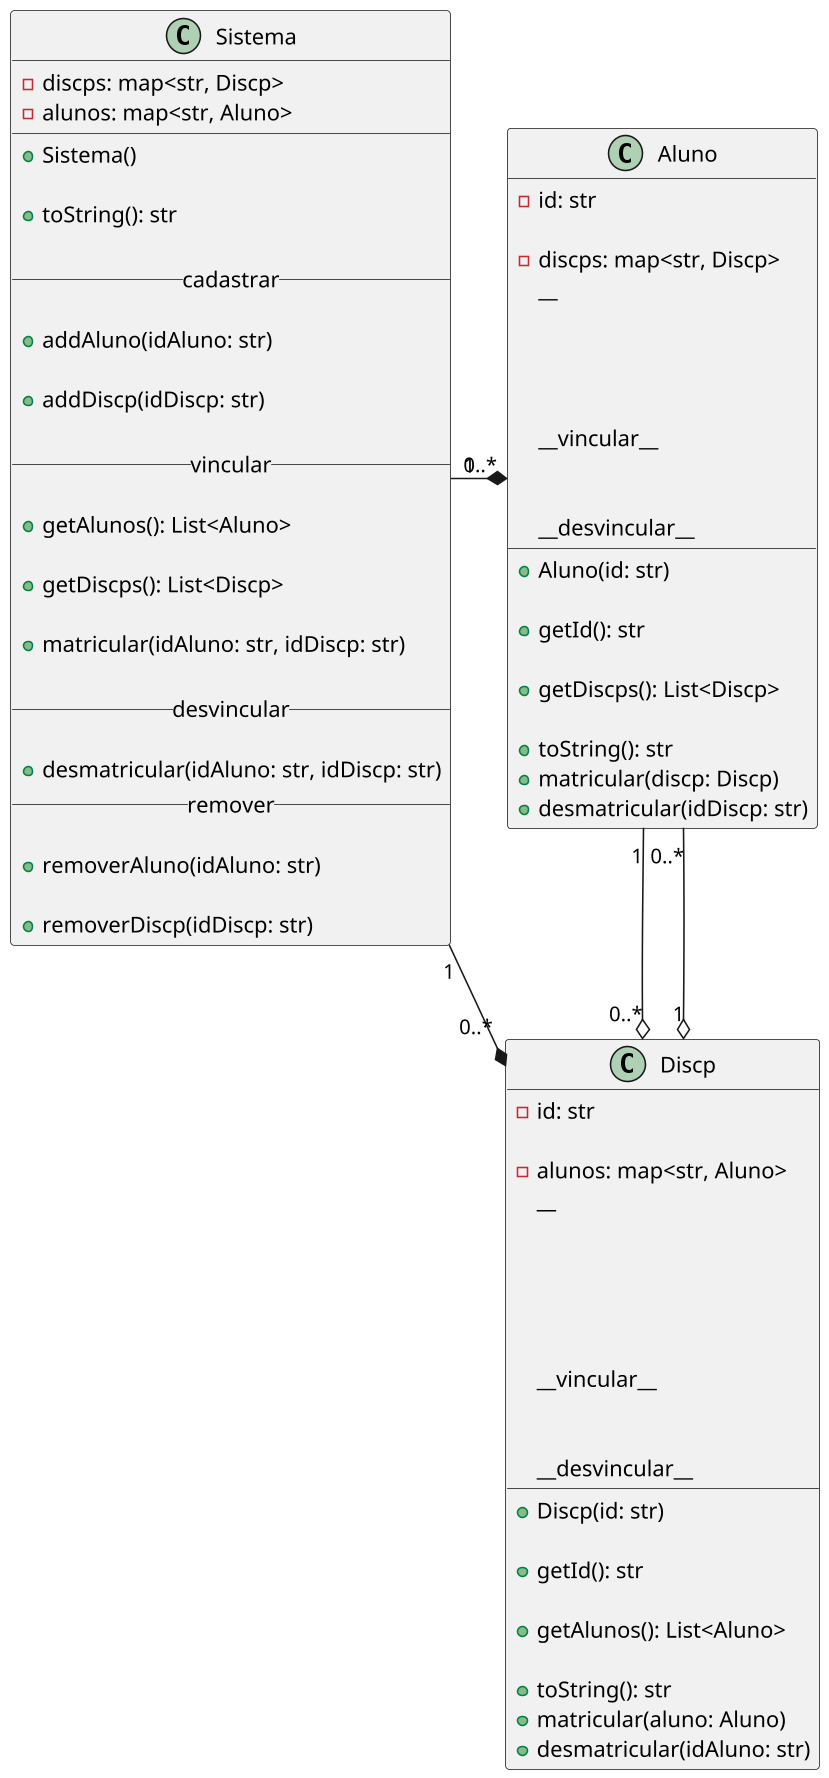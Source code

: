 '--
@startuml

skinparam defaultFontName Hasklig
skinparam dpi 150
'==
class Aluno {

    - id: str

    - discps: map<str, Discp>
    __

    + Aluno(id: str)

    + getId(): str

    + getDiscps(): List<Discp>

    ' retorna o nome do aluno e o nome das disciplinas matriculadas
    + toString(): str
    '
    __vincular__

    ' cria o vínculo bidirecional aluno disciplina
    + matricular(discp: Discp)

    __desvincular__

    + desmatricular(idDiscp: str)
}

class Discp {

    - id: str

    - alunos: map<str, Aluno>
    __

    + Discp(id: str)

    + getId(): str

    + getAlunos(): List<Aluno>

    ' mostra o id da disciplina e o nome dos alunos matriculados
    + toString(): str

    __vincular__

    ' cria o vínculo bidirecional aluno disciplina
    + matricular(aluno: Aluno)

    __desvincular__
    '
    + desmatricular(idAluno: str)
}

class Sistema {
    '
    - discps: map<str, Discp>
    '
    - alunos: map<str, Aluno>
    '
    __
    '
    + Sistema()

    ' mostra os alunos e disciplinas cadastradas
    + toString(): str

    __cadastrar__

    ' adiciona um aluno com esse id no sistema
    + addAluno(idAluno: str)

    ' adiciona uma disciplina com esse id no sistema
    + addDiscp(idDiscp: str)
    
    __vincular__
    
    + getAlunos(): List<Aluno>
    
    + getDiscps(): List<Discp>
    
    ' recupera os objetos aluno e disciplina e vincula-os
    + matricular(idAluno: str, idDiscp: str)
    
    __desvincular__
    
    + desmatricular(idAluno: str, idDiscp: str)
    '
    __remover__
    
    ' remove um aluno com esse id do sistema desfazendo todos os vínculos
    + removerAluno(idAluno: str)
    
    ' remove uma disciplina com esse id do sistema desfazendo todos os vínculos
    + removerDiscp(idDiscp: str)
}
'--
Sistema "1" -* "0..*" Aluno
Sistema "1" -* "0..*" Discp
Aluno "1" --o "0..*" Discp
Discp "1" o-- "0..*" Aluno

@enduml

